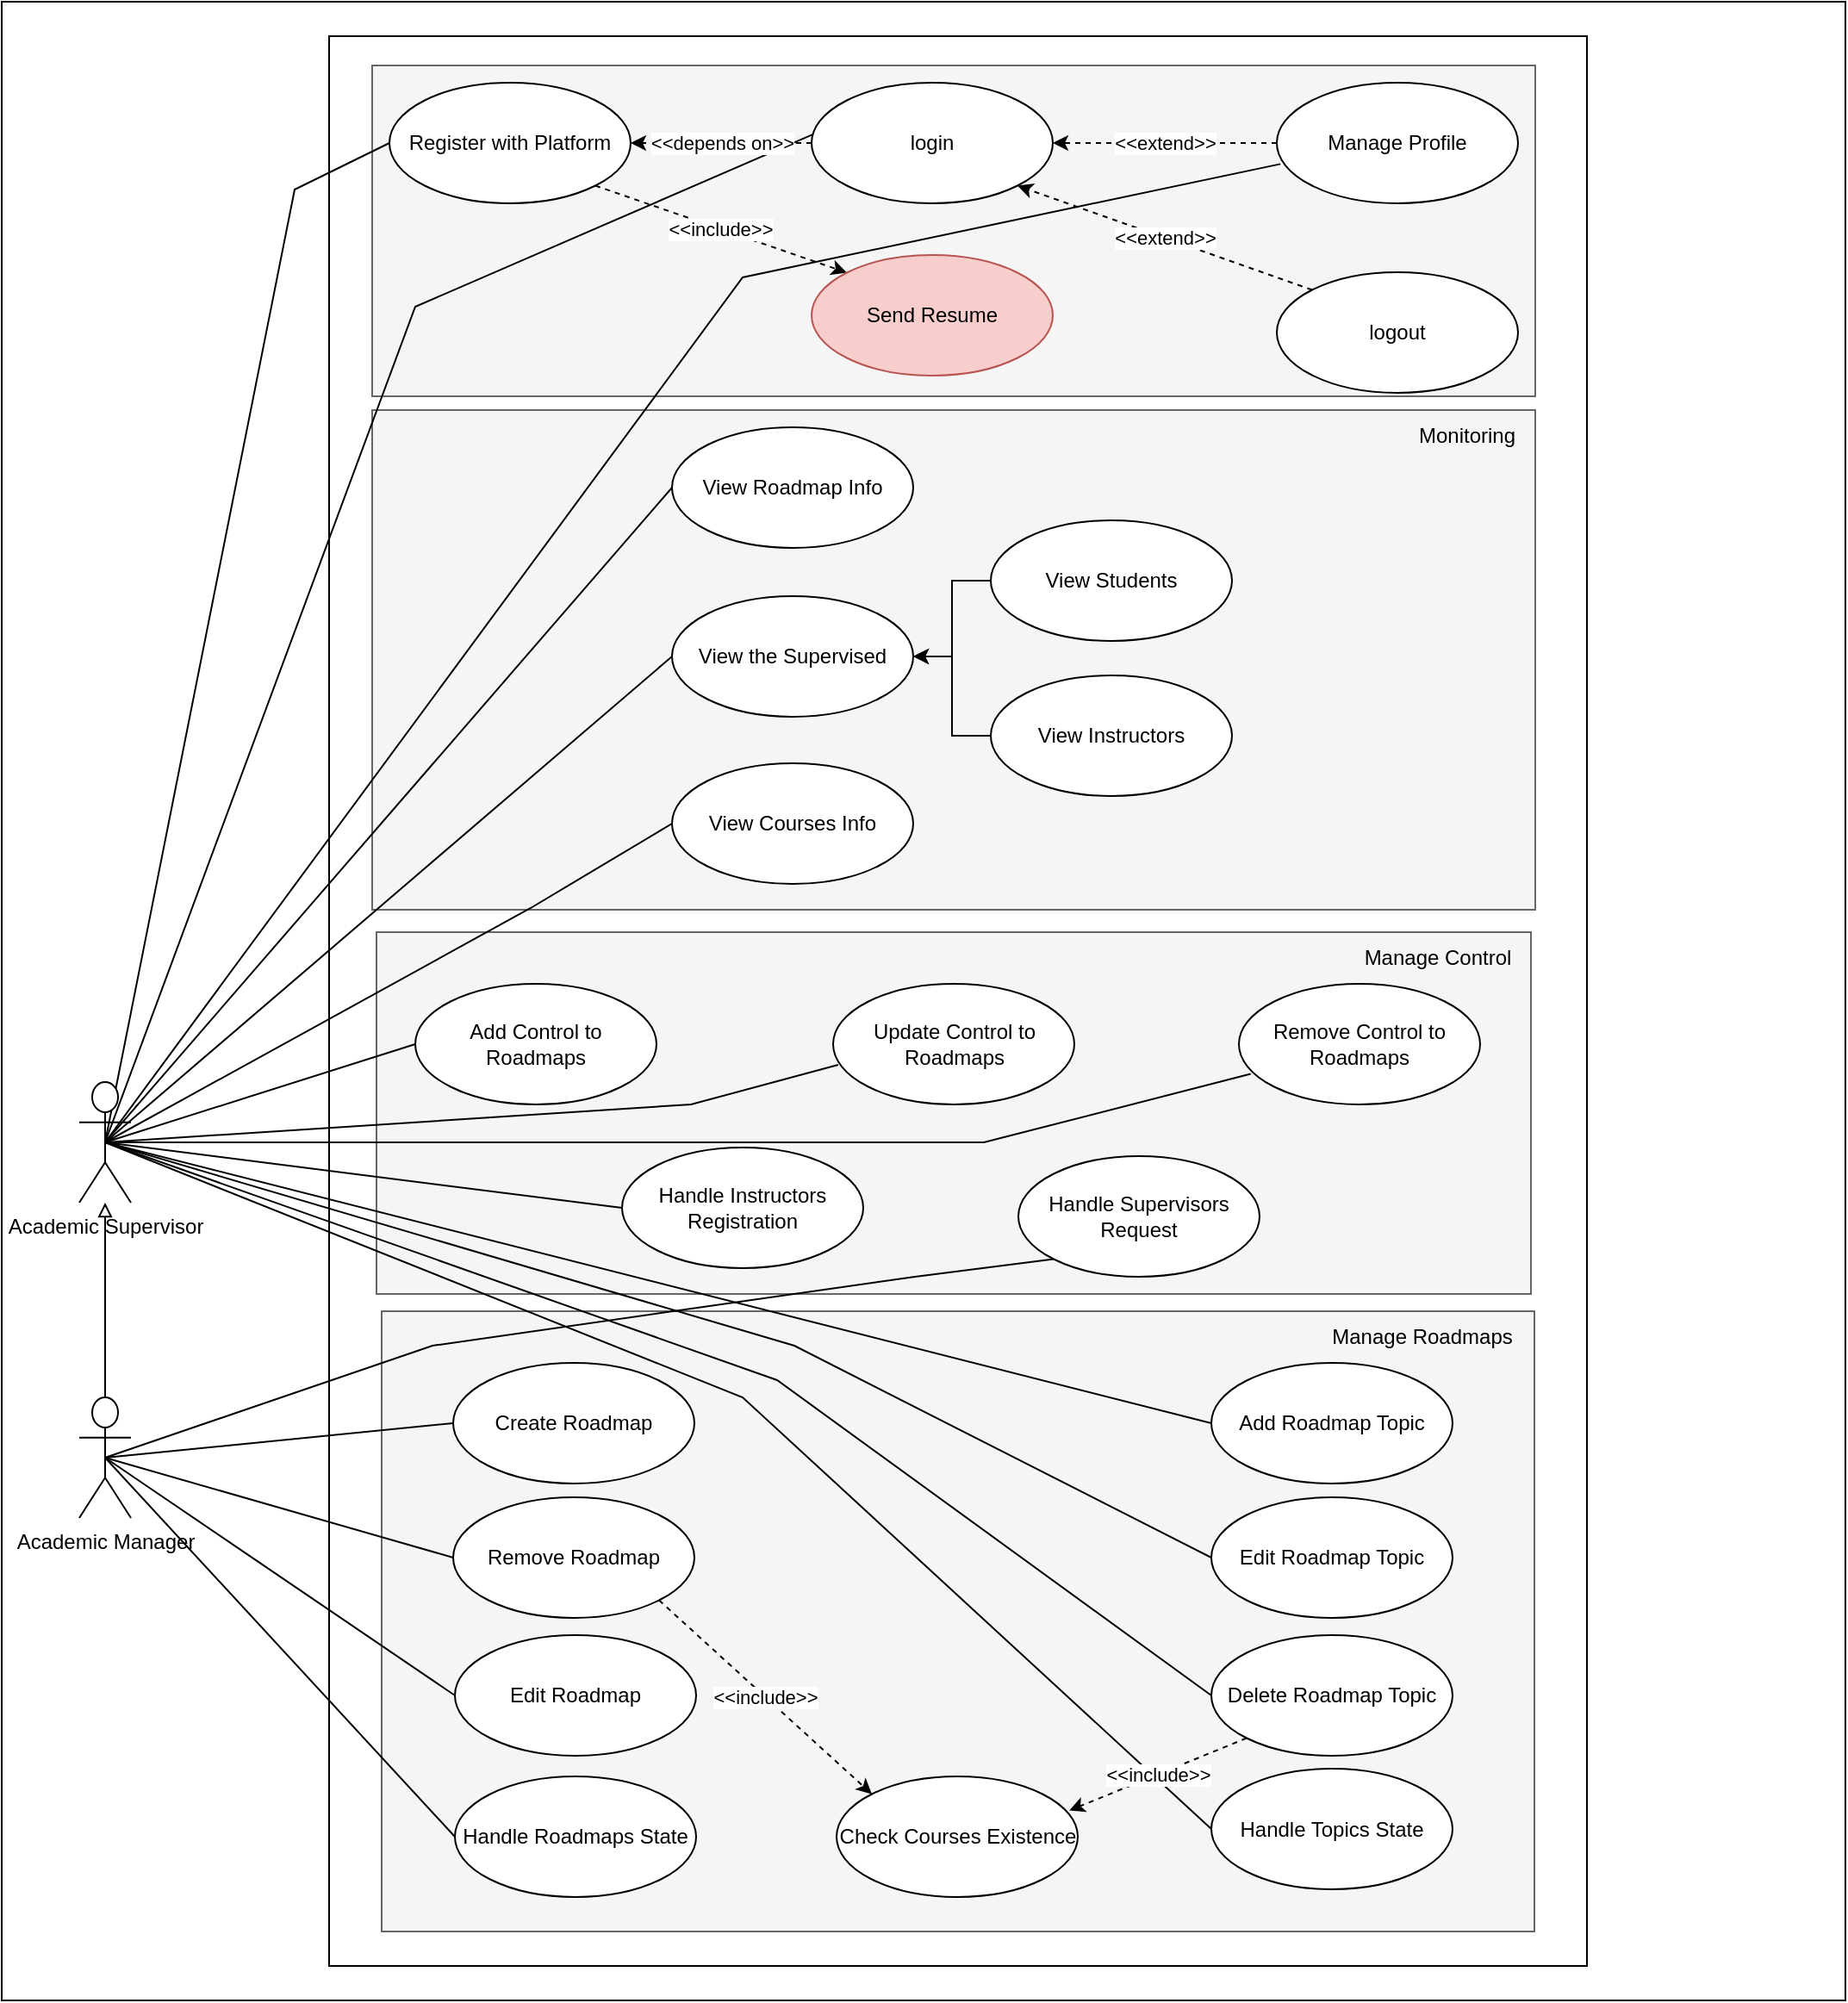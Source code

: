 <mxfile version="22.0.0" type="github">
  <diagram name="Page-1" id="JFE0y3j45iGbmOj6WJAN">
    <mxGraphModel dx="-218" dy="-1576" grid="1" gridSize="10" guides="1" tooltips="1" connect="1" arrows="1" fold="1" page="1" pageScale="1" pageWidth="827" pageHeight="1169" math="0" shadow="0">
      <root>
        <mxCell id="0" />
        <mxCell id="1" parent="0" />
        <mxCell id="vR9J5qjApLn2bLfj71ka-1" value="" style="rounded=0;whiteSpace=wrap;html=1;movable=1;resizable=1;rotatable=1;deletable=1;editable=1;locked=0;connectable=1;" parent="1" vertex="1">
          <mxGeometry x="2450" y="3500" width="1070" height="1160" as="geometry" />
        </mxCell>
        <mxCell id="vR9J5qjApLn2bLfj71ka-2" value="" style="rounded=0;whiteSpace=wrap;html=1;movable=1;resizable=1;rotatable=1;deletable=1;editable=1;locked=0;connectable=1;" parent="1" vertex="1">
          <mxGeometry x="2640" y="3520" width="730" height="1120" as="geometry" />
        </mxCell>
        <mxCell id="vR9J5qjApLn2bLfj71ka-60" value="" style="rounded=0;whiteSpace=wrap;html=1;fillColor=#f5f5f5;strokeColor=#666666;fontColor=#333333;" parent="1" vertex="1">
          <mxGeometry x="2670.5" y="4260" width="669" height="360" as="geometry" />
        </mxCell>
        <mxCell id="vR9J5qjApLn2bLfj71ka-4" value="" style="rounded=0;whiteSpace=wrap;html=1;fillColor=#f5f5f5;strokeColor=#666666;fontColor=#333333;" parent="1" vertex="1">
          <mxGeometry x="2665" y="3737" width="675" height="290" as="geometry" />
        </mxCell>
        <mxCell id="vR9J5qjApLn2bLfj71ka-5" value="" style="rounded=0;whiteSpace=wrap;html=1;fillColor=#f5f5f5;strokeColor=#666666;fontColor=#333333;" parent="1" vertex="1">
          <mxGeometry x="2665" y="3537" width="675" height="192" as="geometry" />
        </mxCell>
        <mxCell id="vR9J5qjApLn2bLfj71ka-6" value="" style="rounded=0;whiteSpace=wrap;html=1;fillColor=#f5f5f5;strokeColor=#666666;fontColor=#333333;" parent="1" vertex="1">
          <mxGeometry x="2667.5" y="4040" width="670" height="210" as="geometry" />
        </mxCell>
        <mxCell id="vR9J5qjApLn2bLfj71ka-8" style="rounded=0;orthogonalLoop=1;jettySize=auto;html=1;exitX=0.5;exitY=0.5;exitDx=0;exitDy=0;exitPerimeter=0;entryX=0.5;entryY=0;entryDx=0;entryDy=0;endArrow=none;endFill=0;" parent="1" source="vR9J5qjApLn2bLfj71ka-24" target="vR9J5qjApLn2bLfj71ka-26" edge="1">
          <mxGeometry relative="1" as="geometry">
            <Array as="points">
              <mxPoint x="2690" y="3677" />
            </Array>
          </mxGeometry>
        </mxCell>
        <mxCell id="vR9J5qjApLn2bLfj71ka-9" style="rounded=0;orthogonalLoop=1;jettySize=auto;html=1;exitX=0.5;exitY=0.5;exitDx=0;exitDy=0;exitPerimeter=0;entryX=0;entryY=0.5;entryDx=0;entryDy=0;endArrow=none;endFill=0;" parent="1" source="vR9J5qjApLn2bLfj71ka-24" target="vR9J5qjApLn2bLfj71ka-52" edge="1">
          <mxGeometry relative="1" as="geometry" />
        </mxCell>
        <mxCell id="vR9J5qjApLn2bLfj71ka-10" style="rounded=0;orthogonalLoop=1;jettySize=auto;html=1;exitX=0.5;exitY=0.5;exitDx=0;exitDy=0;exitPerimeter=0;entryX=0;entryY=0.5;entryDx=0;entryDy=0;endArrow=none;endFill=0;" parent="1" source="vR9J5qjApLn2bLfj71ka-24" target="vR9J5qjApLn2bLfj71ka-55" edge="1">
          <mxGeometry relative="1" as="geometry">
            <mxPoint x="2920.0" y="3884" as="targetPoint" />
          </mxGeometry>
        </mxCell>
        <mxCell id="vR9J5qjApLn2bLfj71ka-11" style="rounded=0;orthogonalLoop=1;jettySize=auto;html=1;exitX=0.5;exitY=0.5;exitDx=0;exitDy=0;exitPerimeter=0;entryX=0;entryY=0.5;entryDx=0;entryDy=0;endArrow=none;endFill=0;" parent="1" source="vR9J5qjApLn2bLfj71ka-24" target="vR9J5qjApLn2bLfj71ka-53" edge="1">
          <mxGeometry relative="1" as="geometry">
            <Array as="points">
              <mxPoint x="2757" y="4026" />
            </Array>
          </mxGeometry>
        </mxCell>
        <mxCell id="vR9J5qjApLn2bLfj71ka-12" style="rounded=0;orthogonalLoop=1;jettySize=auto;html=1;exitX=0.5;exitY=0.5;exitDx=0;exitDy=0;exitPerimeter=0;entryX=0;entryY=0.5;entryDx=0;entryDy=0;endArrow=none;endFill=0;" parent="1" source="vR9J5qjApLn2bLfj71ka-24" target="vR9J5qjApLn2bLfj71ka-31" edge="1">
          <mxGeometry relative="1" as="geometry">
            <Array as="points">
              <mxPoint x="2620" y="3609" />
            </Array>
          </mxGeometry>
        </mxCell>
        <mxCell id="vR9J5qjApLn2bLfj71ka-13" style="rounded=0;orthogonalLoop=1;jettySize=auto;html=1;endArrow=none;endFill=0;entryX=0;entryY=0.5;entryDx=0;entryDy=0;exitX=0.5;exitY=0.5;exitDx=0;exitDy=0;exitPerimeter=0;" parent="1" source="vR9J5qjApLn2bLfj71ka-24" target="vR9J5qjApLn2bLfj71ka-35" edge="1">
          <mxGeometry relative="1" as="geometry">
            <mxPoint x="2709.121" y="4280.593" as="targetPoint" />
            <Array as="points" />
          </mxGeometry>
        </mxCell>
        <mxCell id="vR9J5qjApLn2bLfj71ka-14" style="rounded=0;orthogonalLoop=1;jettySize=auto;html=1;exitX=0.5;exitY=0.5;exitDx=0;exitDy=0;exitPerimeter=0;entryX=0.021;entryY=0.672;entryDx=0;entryDy=0;endArrow=none;endFill=0;entryPerimeter=0;" parent="1" source="vR9J5qjApLn2bLfj71ka-24" target="vR9J5qjApLn2bLfj71ka-37" edge="1">
          <mxGeometry relative="1" as="geometry">
            <Array as="points">
              <mxPoint x="2850" y="4140" />
            </Array>
          </mxGeometry>
        </mxCell>
        <mxCell id="vR9J5qjApLn2bLfj71ka-15" style="rounded=0;orthogonalLoop=1;jettySize=auto;html=1;exitX=0.5;exitY=0.5;exitDx=0;exitDy=0;exitPerimeter=0;entryX=0.049;entryY=0.747;entryDx=0;entryDy=0;endArrow=none;endFill=0;entryPerimeter=0;" parent="1" source="vR9J5qjApLn2bLfj71ka-24" target="vR9J5qjApLn2bLfj71ka-38" edge="1">
          <mxGeometry relative="1" as="geometry">
            <Array as="points">
              <mxPoint x="3020" y="4162" />
            </Array>
          </mxGeometry>
        </mxCell>
        <mxCell id="vR9J5qjApLn2bLfj71ka-17" style="rounded=0;orthogonalLoop=1;jettySize=auto;html=1;exitX=0.5;exitY=0.5;exitDx=0;exitDy=0;exitPerimeter=0;entryX=0;entryY=0.5;entryDx=0;entryDy=0;endArrow=none;endFill=0;" parent="1" source="vR9J5qjApLn2bLfj71ka-24" target="vR9J5qjApLn2bLfj71ka-61" edge="1">
          <mxGeometry relative="1" as="geometry" />
        </mxCell>
        <mxCell id="vR9J5qjApLn2bLfj71ka-18" style="rounded=0;orthogonalLoop=1;jettySize=auto;html=1;exitX=0.5;exitY=0.5;exitDx=0;exitDy=0;exitPerimeter=0;entryX=0;entryY=0.5;entryDx=0;entryDy=0;endArrow=none;endFill=0;" parent="1" source="vR9J5qjApLn2bLfj71ka-24" target="vR9J5qjApLn2bLfj71ka-63" edge="1">
          <mxGeometry relative="1" as="geometry">
            <Array as="points">
              <mxPoint x="2910" y="4280" />
            </Array>
          </mxGeometry>
        </mxCell>
        <mxCell id="vR9J5qjApLn2bLfj71ka-19" style="rounded=0;orthogonalLoop=1;jettySize=auto;html=1;exitX=0.5;exitY=0.5;exitDx=0;exitDy=0;exitPerimeter=0;entryX=0;entryY=0.5;entryDx=0;entryDy=0;endArrow=none;endFill=0;" parent="1" source="vR9J5qjApLn2bLfj71ka-24" target="vR9J5qjApLn2bLfj71ka-62" edge="1">
          <mxGeometry relative="1" as="geometry">
            <Array as="points">
              <mxPoint x="2900" y="4300" />
            </Array>
          </mxGeometry>
        </mxCell>
        <mxCell id="vR9J5qjApLn2bLfj71ka-20" style="rounded=0;orthogonalLoop=1;jettySize=auto;html=1;exitX=0.5;exitY=0.5;exitDx=0;exitDy=0;exitPerimeter=0;entryX=0;entryY=0.5;entryDx=0;entryDy=0;endArrow=none;endFill=0;" parent="1" source="vR9J5qjApLn2bLfj71ka-24" target="vR9J5qjApLn2bLfj71ka-42" edge="1">
          <mxGeometry relative="1" as="geometry" />
        </mxCell>
        <mxCell id="vR9J5qjApLn2bLfj71ka-23" style="rounded=0;orthogonalLoop=1;jettySize=auto;html=1;exitX=0.5;exitY=0.5;exitDx=0;exitDy=0;exitPerimeter=0;entryX=0;entryY=0.5;entryDx=0;entryDy=0;endArrow=none;endFill=0;" parent="1" source="vR9J5qjApLn2bLfj71ka-24" target="vR9J5qjApLn2bLfj71ka-68" edge="1">
          <mxGeometry relative="1" as="geometry">
            <Array as="points">
              <mxPoint x="2880" y="4310" />
            </Array>
          </mxGeometry>
        </mxCell>
        <mxCell id="vR9J5qjApLn2bLfj71ka-69" style="rounded=0;orthogonalLoop=1;jettySize=auto;html=1;exitX=0.5;exitY=0.5;exitDx=0;exitDy=0;exitPerimeter=0;entryX=0.015;entryY=0.674;entryDx=0;entryDy=0;entryPerimeter=0;endArrow=none;endFill=0;" parent="1" source="vR9J5qjApLn2bLfj71ka-24" target="vR9J5qjApLn2bLfj71ka-28" edge="1">
          <mxGeometry relative="1" as="geometry">
            <Array as="points">
              <mxPoint x="2880" y="3660" />
            </Array>
          </mxGeometry>
        </mxCell>
        <mxCell id="vR9J5qjApLn2bLfj71ka-24" value="Academic Supervisor" style="shape=umlActor;verticalLabelPosition=bottom;verticalAlign=top;html=1;outlineConnect=0;" parent="1" vertex="1">
          <mxGeometry x="2495" y="4127" width="30" height="70" as="geometry" />
        </mxCell>
        <mxCell id="vR9J5qjApLn2bLfj71ka-25" value="&amp;lt;&amp;lt;depends on&amp;gt;&amp;gt;" style="rounded=0;orthogonalLoop=1;jettySize=auto;html=1;exitX=0;exitY=0.5;exitDx=0;exitDy=0;dashed=1;" parent="1" source="vR9J5qjApLn2bLfj71ka-26" target="vR9J5qjApLn2bLfj71ka-31" edge="1">
          <mxGeometry relative="1" as="geometry" />
        </mxCell>
        <mxCell id="vR9J5qjApLn2bLfj71ka-26" value="login" style="ellipse;whiteSpace=wrap;html=1;" parent="1" vertex="1">
          <mxGeometry x="2920" y="3547" width="140" height="70" as="geometry" />
        </mxCell>
        <mxCell id="vR9J5qjApLn2bLfj71ka-27" value="&amp;lt;&amp;lt;extend&amp;gt;&amp;gt;" style="edgeStyle=orthogonalEdgeStyle;rounded=0;orthogonalLoop=1;jettySize=auto;html=1;dashed=1;" parent="1" source="vR9J5qjApLn2bLfj71ka-28" target="vR9J5qjApLn2bLfj71ka-26" edge="1">
          <mxGeometry relative="1" as="geometry" />
        </mxCell>
        <mxCell id="vR9J5qjApLn2bLfj71ka-28" value="Manage Profile" style="ellipse;whiteSpace=wrap;html=1;" parent="1" vertex="1">
          <mxGeometry x="3190" y="3547" width="140" height="70" as="geometry" />
        </mxCell>
        <mxCell id="vR9J5qjApLn2bLfj71ka-30" value="&amp;lt;&amp;lt;include&amp;gt;&amp;gt;" style="rounded=0;orthogonalLoop=1;jettySize=auto;html=1;exitX=1;exitY=1;exitDx=0;exitDy=0;entryX=0;entryY=0;entryDx=0;entryDy=0;dashed=1;" parent="1" source="vR9J5qjApLn2bLfj71ka-31" target="vR9J5qjApLn2bLfj71ka-32" edge="1">
          <mxGeometry relative="1" as="geometry" />
        </mxCell>
        <mxCell id="vR9J5qjApLn2bLfj71ka-31" value="Register with Platform" style="ellipse;whiteSpace=wrap;html=1;" parent="1" vertex="1">
          <mxGeometry x="2675" y="3547" width="140" height="70" as="geometry" />
        </mxCell>
        <mxCell id="vR9J5qjApLn2bLfj71ka-32" value="&lt;span data-lucid-content=&quot;{&amp;quot;t&amp;quot;:&amp;quot;Send Resume to Acadamic Manager&amp;quot;,&amp;quot;m&amp;quot;:[]}&quot; data-lucid-type=&quot;application/vnd.lucid.text&quot;&gt;&lt;span&gt;Send Resume&lt;/span&gt;&lt;/span&gt;" style="ellipse;whiteSpace=wrap;html=1;fillColor=#f8cecc;strokeColor=#b85450;" parent="1" vertex="1">
          <mxGeometry x="2920" y="3647" width="140" height="70" as="geometry" />
        </mxCell>
        <mxCell id="vR9J5qjApLn2bLfj71ka-33" value="&amp;lt;&amp;lt;extend&amp;gt;&amp;gt;" style="rounded=0;orthogonalLoop=1;jettySize=auto;html=1;exitX=0;exitY=0;exitDx=0;exitDy=0;entryX=1;entryY=1;entryDx=0;entryDy=0;dashed=1;" parent="1" source="vR9J5qjApLn2bLfj71ka-34" target="vR9J5qjApLn2bLfj71ka-26" edge="1">
          <mxGeometry relative="1" as="geometry" />
        </mxCell>
        <mxCell id="vR9J5qjApLn2bLfj71ka-34" value="logout" style="ellipse;whiteSpace=wrap;html=1;" parent="1" vertex="1">
          <mxGeometry x="3190" y="3657" width="140" height="70" as="geometry" />
        </mxCell>
        <mxCell id="vR9J5qjApLn2bLfj71ka-35" value="Add Control to Roadmaps" style="ellipse;whiteSpace=wrap;html=1;" parent="1" vertex="1">
          <mxGeometry x="2690" y="4070" width="140" height="70" as="geometry" />
        </mxCell>
        <mxCell id="vR9J5qjApLn2bLfj71ka-37" value="Update Control to Roadmaps" style="ellipse;whiteSpace=wrap;html=1;" parent="1" vertex="1">
          <mxGeometry x="2932.5" y="4070" width="140" height="70" as="geometry" />
        </mxCell>
        <mxCell id="vR9J5qjApLn2bLfj71ka-38" value="Remove Control to Roadmaps" style="ellipse;whiteSpace=wrap;html=1;" parent="1" vertex="1">
          <mxGeometry x="3168" y="4070" width="140" height="70" as="geometry" />
        </mxCell>
        <mxCell id="vR9J5qjApLn2bLfj71ka-40" value="Manage Control" style="text;html=1;align=center;verticalAlign=middle;resizable=0;points=[];autosize=1;strokeColor=none;fillColor=none;" parent="1" vertex="1">
          <mxGeometry x="3227.5" y="4040" width="110" height="30" as="geometry" />
        </mxCell>
        <mxCell id="vR9J5qjApLn2bLfj71ka-42" value="Handle Instructors Registration" style="ellipse;whiteSpace=wrap;html=1;" parent="1" vertex="1">
          <mxGeometry x="2810" y="4165" width="140" height="70" as="geometry" />
        </mxCell>
        <mxCell id="vR9J5qjApLn2bLfj71ka-52" value="View Roadmap Info" style="ellipse;whiteSpace=wrap;html=1;" parent="1" vertex="1">
          <mxGeometry x="2839" y="3747" width="140" height="70" as="geometry" />
        </mxCell>
        <mxCell id="vR9J5qjApLn2bLfj71ka-53" value="View Courses Info" style="ellipse;whiteSpace=wrap;html=1;" parent="1" vertex="1">
          <mxGeometry x="2839" y="3942" width="140" height="70" as="geometry" />
        </mxCell>
        <mxCell id="vR9J5qjApLn2bLfj71ka-54" value="Monitoring" style="text;html=1;align=center;verticalAlign=middle;resizable=0;points=[];autosize=1;strokeColor=none;fillColor=none;" parent="1" vertex="1">
          <mxGeometry x="3260" y="3737" width="80" height="30" as="geometry" />
        </mxCell>
        <mxCell id="vR9J5qjApLn2bLfj71ka-55" value="View the Supervised" style="ellipse;whiteSpace=wrap;html=1;" parent="1" vertex="1">
          <mxGeometry x="2839" y="3845" width="140" height="70" as="geometry" />
        </mxCell>
        <mxCell id="vR9J5qjApLn2bLfj71ka-56" style="edgeStyle=orthogonalEdgeStyle;rounded=0;orthogonalLoop=1;jettySize=auto;html=1;exitX=0;exitY=0.5;exitDx=0;exitDy=0;entryX=1;entryY=0.5;entryDx=0;entryDy=0;" parent="1" source="vR9J5qjApLn2bLfj71ka-57" target="vR9J5qjApLn2bLfj71ka-55" edge="1">
          <mxGeometry relative="1" as="geometry" />
        </mxCell>
        <mxCell id="vR9J5qjApLn2bLfj71ka-57" value="View Students" style="ellipse;whiteSpace=wrap;html=1;" parent="1" vertex="1">
          <mxGeometry x="3024" y="3801" width="140" height="70" as="geometry" />
        </mxCell>
        <mxCell id="vR9J5qjApLn2bLfj71ka-58" style="edgeStyle=orthogonalEdgeStyle;rounded=0;orthogonalLoop=1;jettySize=auto;html=1;entryX=1;entryY=0.5;entryDx=0;entryDy=0;" parent="1" source="vR9J5qjApLn2bLfj71ka-59" target="vR9J5qjApLn2bLfj71ka-55" edge="1">
          <mxGeometry relative="1" as="geometry" />
        </mxCell>
        <mxCell id="vR9J5qjApLn2bLfj71ka-59" value="View Instructors" style="ellipse;whiteSpace=wrap;html=1;" parent="1" vertex="1">
          <mxGeometry x="3024" y="3891" width="140" height="70" as="geometry" />
        </mxCell>
        <mxCell id="vR9J5qjApLn2bLfj71ka-61" value="Add Roadmap Topic" style="ellipse;whiteSpace=wrap;html=1;" parent="1" vertex="1">
          <mxGeometry x="3152" y="4290" width="140" height="70" as="geometry" />
        </mxCell>
        <mxCell id="vR9J5qjApLn2bLfj71ka-62" value="Delete Roadmap Topic" style="ellipse;whiteSpace=wrap;html=1;" parent="1" vertex="1">
          <mxGeometry x="3152" y="4448" width="140" height="70" as="geometry" />
        </mxCell>
        <mxCell id="vR9J5qjApLn2bLfj71ka-63" value="Edit Roadmap Topic" style="ellipse;whiteSpace=wrap;html=1;" parent="1" vertex="1">
          <mxGeometry x="3152" y="4368" width="140" height="70" as="geometry" />
        </mxCell>
        <mxCell id="vR9J5qjApLn2bLfj71ka-64" value="Check Courses Existence" style="ellipse;whiteSpace=wrap;html=1;" parent="1" vertex="1">
          <mxGeometry x="2934.5" y="4530" width="140" height="70" as="geometry" />
        </mxCell>
        <mxCell id="vR9J5qjApLn2bLfj71ka-65" value="Manage Roadmaps" style="text;html=1;align=center;verticalAlign=middle;resizable=0;points=[];autosize=1;strokeColor=none;fillColor=none;" parent="1" vertex="1">
          <mxGeometry x="3208.75" y="4260" width="130" height="30" as="geometry" />
        </mxCell>
        <mxCell id="vR9J5qjApLn2bLfj71ka-66" value="&amp;lt;&amp;lt;include&amp;gt;&amp;gt;" style="rounded=0;orthogonalLoop=1;jettySize=auto;html=1;exitX=0;exitY=1;exitDx=0;exitDy=0;entryX=0.965;entryY=0.283;entryDx=0;entryDy=0;dashed=1;entryPerimeter=0;" parent="1" source="vR9J5qjApLn2bLfj71ka-62" target="vR9J5qjApLn2bLfj71ka-64" edge="1">
          <mxGeometry relative="1" as="geometry" />
        </mxCell>
        <mxCell id="vR9J5qjApLn2bLfj71ka-68" value="Handle Topics State" style="ellipse;whiteSpace=wrap;html=1;" parent="1" vertex="1">
          <mxGeometry x="3152" y="4525.5" width="140" height="70" as="geometry" />
        </mxCell>
        <mxCell id="u3hUM4vYgVp5czVDkb3f-2" style="edgeStyle=orthogonalEdgeStyle;rounded=0;orthogonalLoop=1;jettySize=auto;html=1;exitX=0.5;exitY=0;exitDx=0;exitDy=0;exitPerimeter=0;endArrow=block;endFill=0;" edge="1" parent="1" source="u3hUM4vYgVp5czVDkb3f-1" target="vR9J5qjApLn2bLfj71ka-24">
          <mxGeometry relative="1" as="geometry" />
        </mxCell>
        <mxCell id="u3hUM4vYgVp5czVDkb3f-4" style="rounded=0;orthogonalLoop=1;jettySize=auto;html=1;exitX=0.5;exitY=0.5;exitDx=0;exitDy=0;exitPerimeter=0;entryX=0;entryY=1;entryDx=0;entryDy=0;endArrow=none;endFill=0;" edge="1" parent="1" source="u3hUM4vYgVp5czVDkb3f-1" target="u3hUM4vYgVp5czVDkb3f-3">
          <mxGeometry relative="1" as="geometry">
            <Array as="points">
              <mxPoint x="2700" y="4280" />
              <mxPoint x="2980" y="4240" />
            </Array>
          </mxGeometry>
        </mxCell>
        <mxCell id="u3hUM4vYgVp5czVDkb3f-20" style="rounded=0;orthogonalLoop=1;jettySize=auto;html=1;exitX=0.5;exitY=0.5;exitDx=0;exitDy=0;exitPerimeter=0;entryX=0;entryY=0.5;entryDx=0;entryDy=0;endArrow=none;endFill=0;" edge="1" parent="1" source="u3hUM4vYgVp5czVDkb3f-1" target="u3hUM4vYgVp5czVDkb3f-18">
          <mxGeometry relative="1" as="geometry" />
        </mxCell>
        <mxCell id="u3hUM4vYgVp5czVDkb3f-21" style="rounded=0;orthogonalLoop=1;jettySize=auto;html=1;exitX=0.5;exitY=0.5;exitDx=0;exitDy=0;exitPerimeter=0;entryX=0;entryY=0.5;entryDx=0;entryDy=0;endArrow=none;endFill=0;" edge="1" parent="1" source="u3hUM4vYgVp5czVDkb3f-1" target="u3hUM4vYgVp5czVDkb3f-12">
          <mxGeometry relative="1" as="geometry" />
        </mxCell>
        <mxCell id="u3hUM4vYgVp5czVDkb3f-22" style="rounded=0;orthogonalLoop=1;jettySize=auto;html=1;exitX=0.5;exitY=0.5;exitDx=0;exitDy=0;exitPerimeter=0;entryX=0;entryY=0.5;entryDx=0;entryDy=0;endArrow=none;endFill=0;" edge="1" parent="1" source="u3hUM4vYgVp5czVDkb3f-1" target="u3hUM4vYgVp5czVDkb3f-15">
          <mxGeometry relative="1" as="geometry" />
        </mxCell>
        <mxCell id="u3hUM4vYgVp5czVDkb3f-23" style="rounded=0;orthogonalLoop=1;jettySize=auto;html=1;exitX=0.5;exitY=0.5;exitDx=0;exitDy=0;exitPerimeter=0;entryX=0;entryY=0.5;entryDx=0;entryDy=0;endArrow=none;endFill=0;" edge="1" parent="1" source="u3hUM4vYgVp5czVDkb3f-1" target="u3hUM4vYgVp5czVDkb3f-8">
          <mxGeometry relative="1" as="geometry" />
        </mxCell>
        <mxCell id="u3hUM4vYgVp5czVDkb3f-1" value="Academic Manager" style="shape=umlActor;verticalLabelPosition=bottom;verticalAlign=top;html=1;outlineConnect=0;" vertex="1" parent="1">
          <mxGeometry x="2495" y="4310" width="30" height="70" as="geometry" />
        </mxCell>
        <mxCell id="u3hUM4vYgVp5czVDkb3f-3" value="Handle Supervisors Request" style="ellipse;whiteSpace=wrap;html=1;" vertex="1" parent="1">
          <mxGeometry x="3040" y="4170" width="140" height="70" as="geometry" />
        </mxCell>
        <mxCell id="u3hUM4vYgVp5czVDkb3f-18" value="Create Roadmap" style="ellipse;whiteSpace=wrap;html=1;" vertex="1" parent="1">
          <mxGeometry x="2712" y="4290" width="140" height="70" as="geometry" />
        </mxCell>
        <mxCell id="u3hUM4vYgVp5czVDkb3f-24" value="&amp;lt;&amp;lt;include&amp;gt;&amp;gt;" style="rounded=0;orthogonalLoop=1;jettySize=auto;html=1;exitX=1;exitY=1;exitDx=0;exitDy=0;entryX=0;entryY=0;entryDx=0;entryDy=0;dashed=1;" edge="1" parent="1" source="u3hUM4vYgVp5czVDkb3f-12" target="vR9J5qjApLn2bLfj71ka-64">
          <mxGeometry relative="1" as="geometry" />
        </mxCell>
        <mxCell id="u3hUM4vYgVp5czVDkb3f-12" value="Remove Roadmap" style="ellipse;whiteSpace=wrap;html=1;" vertex="1" parent="1">
          <mxGeometry x="2712" y="4368" width="140" height="70" as="geometry" />
        </mxCell>
        <mxCell id="u3hUM4vYgVp5czVDkb3f-15" value="Edit Roadmap" style="ellipse;whiteSpace=wrap;html=1;" vertex="1" parent="1">
          <mxGeometry x="2713" y="4448" width="140" height="70" as="geometry" />
        </mxCell>
        <mxCell id="u3hUM4vYgVp5czVDkb3f-8" value="Handle Roadmaps State" style="ellipse;whiteSpace=wrap;html=1;" vertex="1" parent="1">
          <mxGeometry x="2713" y="4530" width="140" height="70" as="geometry" />
        </mxCell>
      </root>
    </mxGraphModel>
  </diagram>
</mxfile>
